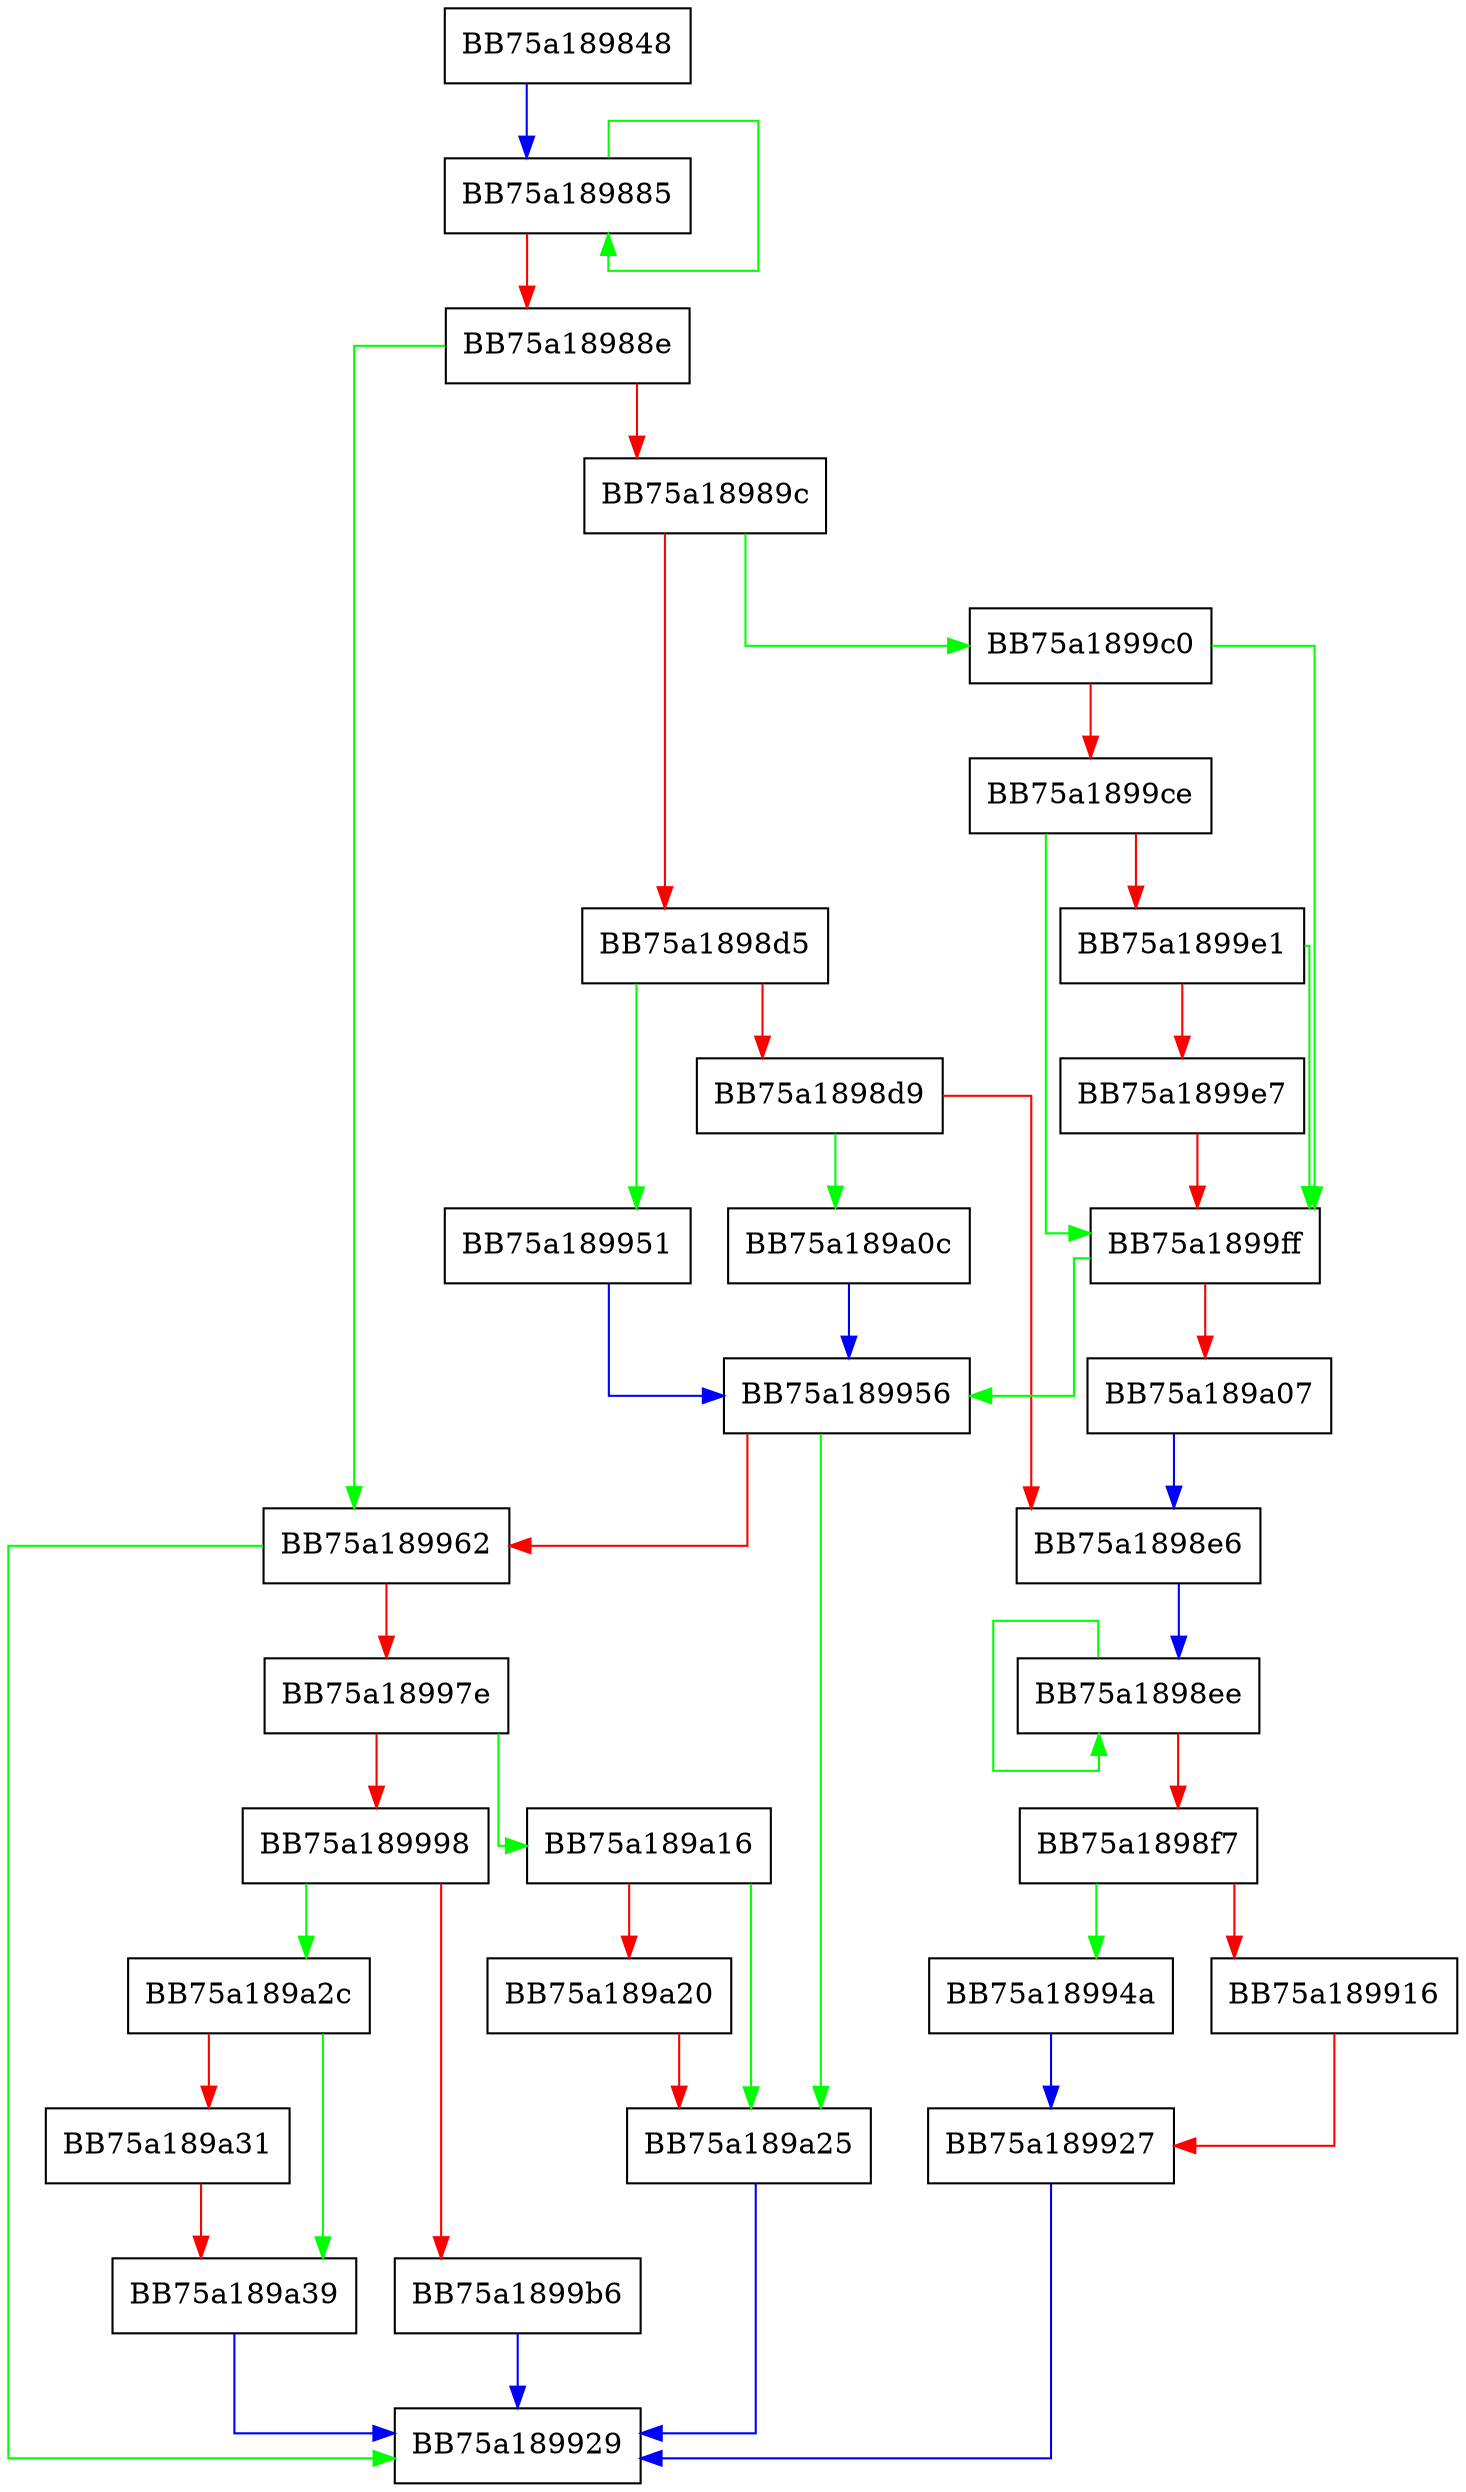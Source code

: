 digraph UtilMultiByteToWideChar {
  node [shape="box"];
  graph [splines=ortho];
  BB75a189848 -> BB75a189885 [color="blue"];
  BB75a189885 -> BB75a189885 [color="green"];
  BB75a189885 -> BB75a18988e [color="red"];
  BB75a18988e -> BB75a189962 [color="green"];
  BB75a18988e -> BB75a18989c [color="red"];
  BB75a18989c -> BB75a1899c0 [color="green"];
  BB75a18989c -> BB75a1898d5 [color="red"];
  BB75a1898d5 -> BB75a189951 [color="green"];
  BB75a1898d5 -> BB75a1898d9 [color="red"];
  BB75a1898d9 -> BB75a189a0c [color="green"];
  BB75a1898d9 -> BB75a1898e6 [color="red"];
  BB75a1898e6 -> BB75a1898ee [color="blue"];
  BB75a1898ee -> BB75a1898ee [color="green"];
  BB75a1898ee -> BB75a1898f7 [color="red"];
  BB75a1898f7 -> BB75a18994a [color="green"];
  BB75a1898f7 -> BB75a189916 [color="red"];
  BB75a189916 -> BB75a189927 [color="red"];
  BB75a189927 -> BB75a189929 [color="blue"];
  BB75a18994a -> BB75a189927 [color="blue"];
  BB75a189951 -> BB75a189956 [color="blue"];
  BB75a189956 -> BB75a189a25 [color="green"];
  BB75a189956 -> BB75a189962 [color="red"];
  BB75a189962 -> BB75a189929 [color="green"];
  BB75a189962 -> BB75a18997e [color="red"];
  BB75a18997e -> BB75a189a16 [color="green"];
  BB75a18997e -> BB75a189998 [color="red"];
  BB75a189998 -> BB75a189a2c [color="green"];
  BB75a189998 -> BB75a1899b6 [color="red"];
  BB75a1899b6 -> BB75a189929 [color="blue"];
  BB75a1899c0 -> BB75a1899ff [color="green"];
  BB75a1899c0 -> BB75a1899ce [color="red"];
  BB75a1899ce -> BB75a1899ff [color="green"];
  BB75a1899ce -> BB75a1899e1 [color="red"];
  BB75a1899e1 -> BB75a1899ff [color="green"];
  BB75a1899e1 -> BB75a1899e7 [color="red"];
  BB75a1899e7 -> BB75a1899ff [color="red"];
  BB75a1899ff -> BB75a189956 [color="green"];
  BB75a1899ff -> BB75a189a07 [color="red"];
  BB75a189a07 -> BB75a1898e6 [color="blue"];
  BB75a189a0c -> BB75a189956 [color="blue"];
  BB75a189a16 -> BB75a189a25 [color="green"];
  BB75a189a16 -> BB75a189a20 [color="red"];
  BB75a189a20 -> BB75a189a25 [color="red"];
  BB75a189a25 -> BB75a189929 [color="blue"];
  BB75a189a2c -> BB75a189a39 [color="green"];
  BB75a189a2c -> BB75a189a31 [color="red"];
  BB75a189a31 -> BB75a189a39 [color="red"];
  BB75a189a39 -> BB75a189929 [color="blue"];
}
